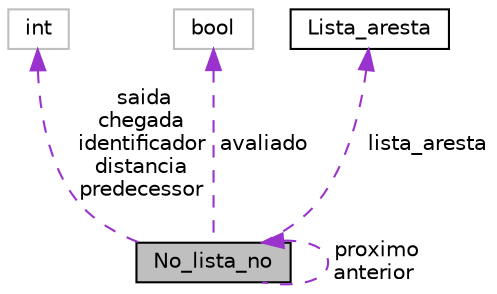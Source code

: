 digraph "No_lista_no"
{
  edge [fontname="Helvetica",fontsize="10",labelfontname="Helvetica",labelfontsize="10"];
  node [fontname="Helvetica",fontsize="10",shape=record];
  Node1 [label="No_lista_no",height=0.2,width=0.4,color="black", fillcolor="grey75", style="filled", fontcolor="black"];
  Node1 -> Node1 [dir="back",color="darkorchid3",fontsize="10",style="dashed",label=" proximo\nanterior" ,fontname="Helvetica"];
  Node2 -> Node1 [dir="back",color="darkorchid3",fontsize="10",style="dashed",label=" saida\nchegada\nidentificador\ndistancia\npredecessor" ,fontname="Helvetica"];
  Node2 [label="int",height=0.2,width=0.4,color="grey75", fillcolor="white", style="filled"];
  Node3 -> Node1 [dir="back",color="darkorchid3",fontsize="10",style="dashed",label=" avaliado" ,fontname="Helvetica"];
  Node3 [label="bool",height=0.2,width=0.4,color="grey75", fillcolor="white", style="filled"];
  Node4 -> Node1 [dir="back",color="darkorchid3",fontsize="10",style="dashed",label=" lista_aresta" ,fontname="Helvetica"];
  Node4 [label="Lista_aresta",height=0.2,width=0.4,color="black", fillcolor="white", style="filled",URL="$classLista__aresta.html"];
}
